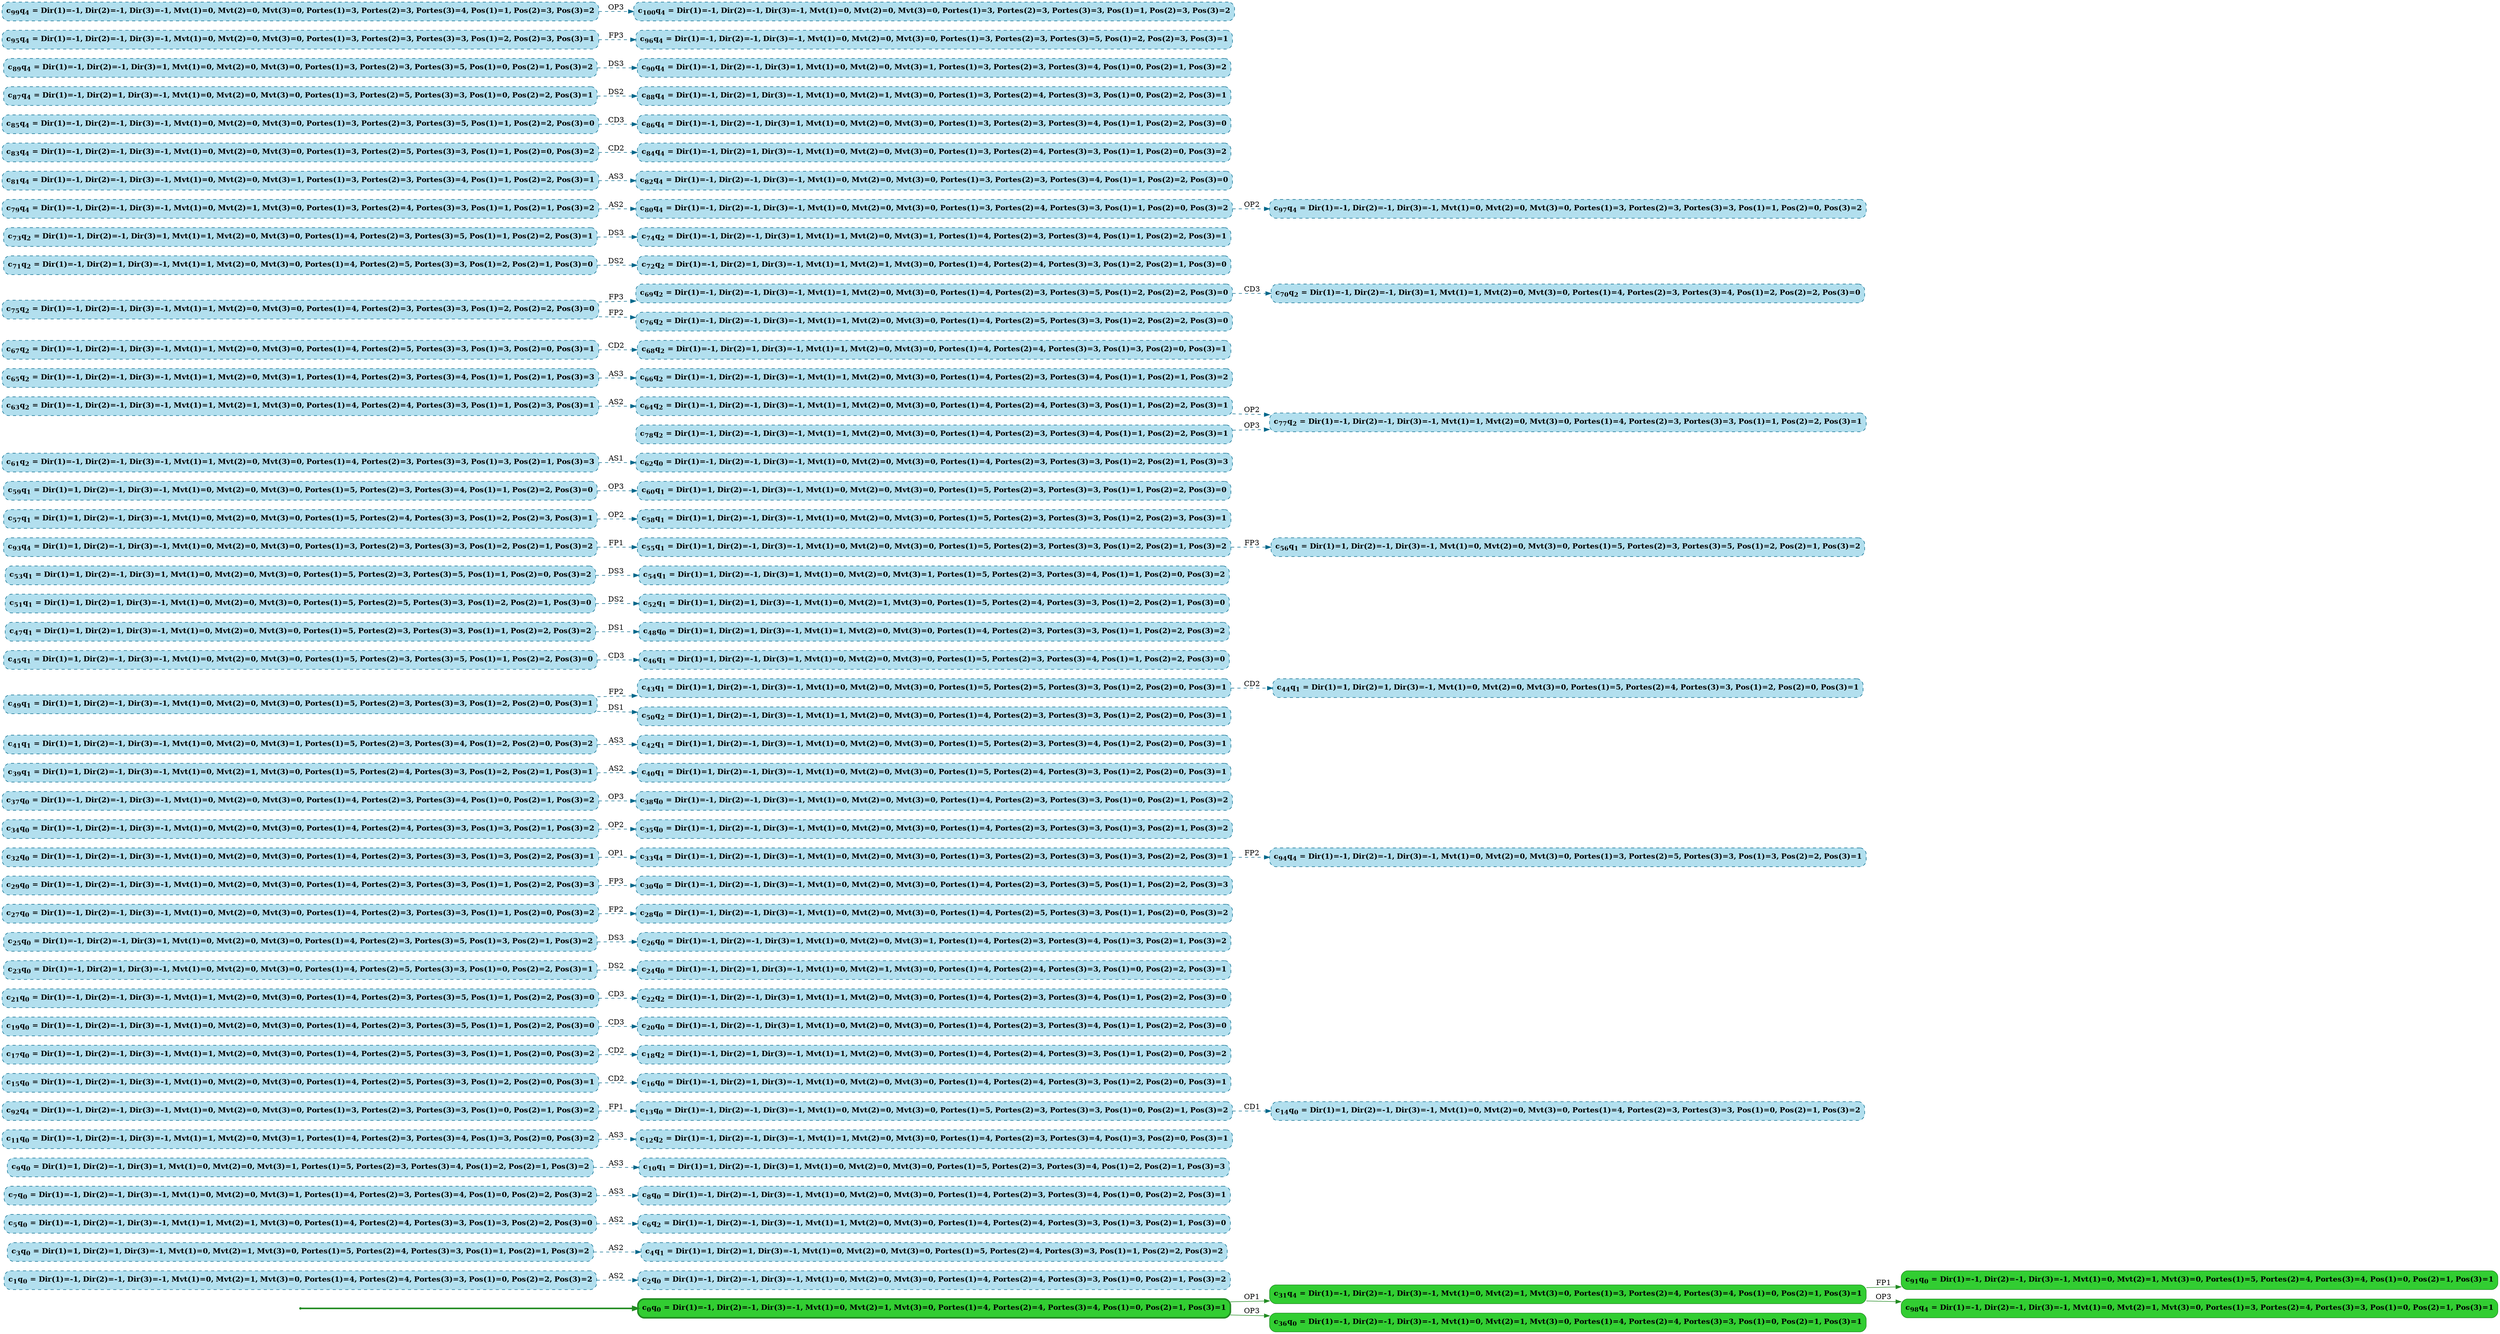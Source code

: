 digraph g {

	rankdir="LR"

	__invisible__[shape="point", color="forestgreen"]
	c0q0[label=<<b>c<sub>0</sub>q<sub>0</sub> = Dir(1)=-1, Dir(2)=-1, Dir(3)=-1, Mvt(1)=0, Mvt(2)=1, Mvt(3)=0, Portes(1)=4, Portes(2)=4, Portes(3)=4, Pos(1)=0, Pos(2)=1, Pos(3)=1</b>>, shape="box", style="rounded, filled", fillcolor="limegreen", color="forestgreen", penwidth=3] // Initial
	c31q4[label=<<b>c<sub>31</sub>q<sub>4</sub> = Dir(1)=-1, Dir(2)=-1, Dir(3)=-1, Mvt(1)=0, Mvt(2)=1, Mvt(3)=0, Portes(1)=3, Portes(2)=4, Portes(3)=4, Pos(1)=0, Pos(2)=1, Pos(3)=1</b>>, shape="box", style="rounded, filled", fillcolor="limegreen", color="forestgreen"]
	c91q0[label=<<b>c<sub>91</sub>q<sub>0</sub> = Dir(1)=-1, Dir(2)=-1, Dir(3)=-1, Mvt(1)=0, Mvt(2)=1, Mvt(3)=0, Portes(1)=5, Portes(2)=4, Portes(3)=4, Pos(1)=0, Pos(2)=1, Pos(3)=1</b>>, shape="box", style="rounded, filled", fillcolor="limegreen", color="forestgreen"]
	c98q4[label=<<b>c<sub>98</sub>q<sub>4</sub> = Dir(1)=-1, Dir(2)=-1, Dir(3)=-1, Mvt(1)=0, Mvt(2)=1, Mvt(3)=0, Portes(1)=3, Portes(2)=4, Portes(3)=3, Pos(1)=0, Pos(2)=1, Pos(3)=1</b>>, shape="box", style="rounded, filled", fillcolor="limegreen", color="forestgreen"]
	c36q0[label=<<b>c<sub>36</sub>q<sub>0</sub> = Dir(1)=-1, Dir(2)=-1, Dir(3)=-1, Mvt(1)=0, Mvt(2)=1, Mvt(3)=0, Portes(1)=4, Portes(2)=4, Portes(3)=3, Pos(1)=0, Pos(2)=1, Pos(3)=1</b>>, shape="box", style="rounded, filled", fillcolor="limegreen", color="forestgreen"]
	c1q0[label=<<b>c<sub>1</sub>q<sub>0</sub> = Dir(1)=-1, Dir(2)=-1, Dir(3)=-1, Mvt(1)=0, Mvt(2)=1, Mvt(3)=0, Portes(1)=4, Portes(2)=4, Portes(3)=3, Pos(1)=0, Pos(2)=2, Pos(3)=2</b>>, shape="box", style="rounded, filled, dashed", fillcolor="lightblue2", color="deepskyblue4"]
	c2q0[label=<<b>c<sub>2</sub>q<sub>0</sub> = Dir(1)=-1, Dir(2)=-1, Dir(3)=-1, Mvt(1)=0, Mvt(2)=0, Mvt(3)=0, Portes(1)=4, Portes(2)=4, Portes(3)=3, Pos(1)=0, Pos(2)=1, Pos(3)=2</b>>, shape="box", style="rounded, filled, dashed", fillcolor="lightblue2", color="deepskyblue4"]
	c3q0[label=<<b>c<sub>3</sub>q<sub>0</sub> = Dir(1)=1, Dir(2)=1, Dir(3)=-1, Mvt(1)=0, Mvt(2)=1, Mvt(3)=0, Portes(1)=5, Portes(2)=4, Portes(3)=3, Pos(1)=1, Pos(2)=1, Pos(3)=2</b>>, shape="box", style="rounded, filled, dashed", fillcolor="lightblue2", color="deepskyblue4"]
	c4q1[label=<<b>c<sub>4</sub>q<sub>1</sub> = Dir(1)=1, Dir(2)=1, Dir(3)=-1, Mvt(1)=0, Mvt(2)=0, Mvt(3)=0, Portes(1)=5, Portes(2)=4, Portes(3)=3, Pos(1)=1, Pos(2)=2, Pos(3)=2</b>>, shape="box", style="rounded, filled, dashed", fillcolor="lightblue2", color="deepskyblue4"]
	c5q0[label=<<b>c<sub>5</sub>q<sub>0</sub> = Dir(1)=-1, Dir(2)=-1, Dir(3)=-1, Mvt(1)=1, Mvt(2)=1, Mvt(3)=0, Portes(1)=4, Portes(2)=4, Portes(3)=3, Pos(1)=3, Pos(2)=2, Pos(3)=0</b>>, shape="box", style="rounded, filled, dashed", fillcolor="lightblue2", color="deepskyblue4"]
	c6q2[label=<<b>c<sub>6</sub>q<sub>2</sub> = Dir(1)=-1, Dir(2)=-1, Dir(3)=-1, Mvt(1)=1, Mvt(2)=0, Mvt(3)=0, Portes(1)=4, Portes(2)=4, Portes(3)=3, Pos(1)=3, Pos(2)=1, Pos(3)=0</b>>, shape="box", style="rounded, filled, dashed", fillcolor="lightblue2", color="deepskyblue4"]
	c7q0[label=<<b>c<sub>7</sub>q<sub>0</sub> = Dir(1)=-1, Dir(2)=-1, Dir(3)=-1, Mvt(1)=0, Mvt(2)=0, Mvt(3)=1, Portes(1)=4, Portes(2)=3, Portes(3)=4, Pos(1)=0, Pos(2)=2, Pos(3)=2</b>>, shape="box", style="rounded, filled, dashed", fillcolor="lightblue2", color="deepskyblue4"]
	c8q0[label=<<b>c<sub>8</sub>q<sub>0</sub> = Dir(1)=-1, Dir(2)=-1, Dir(3)=-1, Mvt(1)=0, Mvt(2)=0, Mvt(3)=0, Portes(1)=4, Portes(2)=3, Portes(3)=4, Pos(1)=0, Pos(2)=2, Pos(3)=1</b>>, shape="box", style="rounded, filled, dashed", fillcolor="lightblue2", color="deepskyblue4"]
	c9q0[label=<<b>c<sub>9</sub>q<sub>0</sub> = Dir(1)=1, Dir(2)=-1, Dir(3)=1, Mvt(1)=0, Mvt(2)=0, Mvt(3)=1, Portes(1)=5, Portes(2)=3, Portes(3)=4, Pos(1)=2, Pos(2)=1, Pos(3)=2</b>>, shape="box", style="rounded, filled, dashed", fillcolor="lightblue2", color="deepskyblue4"]
	c10q1[label=<<b>c<sub>10</sub>q<sub>1</sub> = Dir(1)=1, Dir(2)=-1, Dir(3)=1, Mvt(1)=0, Mvt(2)=0, Mvt(3)=0, Portes(1)=5, Portes(2)=3, Portes(3)=4, Pos(1)=2, Pos(2)=1, Pos(3)=3</b>>, shape="box", style="rounded, filled, dashed", fillcolor="lightblue2", color="deepskyblue4"]
	c11q0[label=<<b>c<sub>11</sub>q<sub>0</sub> = Dir(1)=-1, Dir(2)=-1, Dir(3)=-1, Mvt(1)=1, Mvt(2)=0, Mvt(3)=1, Portes(1)=4, Portes(2)=3, Portes(3)=4, Pos(1)=3, Pos(2)=0, Pos(3)=2</b>>, shape="box", style="rounded, filled, dashed", fillcolor="lightblue2", color="deepskyblue4"]
	c12q2[label=<<b>c<sub>12</sub>q<sub>2</sub> = Dir(1)=-1, Dir(2)=-1, Dir(3)=-1, Mvt(1)=1, Mvt(2)=0, Mvt(3)=0, Portes(1)=4, Portes(2)=3, Portes(3)=4, Pos(1)=3, Pos(2)=0, Pos(3)=1</b>>, shape="box", style="rounded, filled, dashed", fillcolor="lightblue2", color="deepskyblue4"]
	c13q0[label=<<b>c<sub>13</sub>q<sub>0</sub> = Dir(1)=-1, Dir(2)=-1, Dir(3)=-1, Mvt(1)=0, Mvt(2)=0, Mvt(3)=0, Portes(1)=5, Portes(2)=3, Portes(3)=3, Pos(1)=0, Pos(2)=1, Pos(3)=2</b>>, shape="box", style="rounded, filled, dashed", fillcolor="lightblue2", color="deepskyblue4"]
	c14q0[label=<<b>c<sub>14</sub>q<sub>0</sub> = Dir(1)=1, Dir(2)=-1, Dir(3)=-1, Mvt(1)=0, Mvt(2)=0, Mvt(3)=0, Portes(1)=4, Portes(2)=3, Portes(3)=3, Pos(1)=0, Pos(2)=1, Pos(3)=2</b>>, shape="box", style="rounded, filled, dashed", fillcolor="lightblue2", color="deepskyblue4"]
	c15q0[label=<<b>c<sub>15</sub>q<sub>0</sub> = Dir(1)=-1, Dir(2)=-1, Dir(3)=-1, Mvt(1)=0, Mvt(2)=0, Mvt(3)=0, Portes(1)=4, Portes(2)=5, Portes(3)=3, Pos(1)=2, Pos(2)=0, Pos(3)=1</b>>, shape="box", style="rounded, filled, dashed", fillcolor="lightblue2", color="deepskyblue4"]
	c16q0[label=<<b>c<sub>16</sub>q<sub>0</sub> = Dir(1)=-1, Dir(2)=1, Dir(3)=-1, Mvt(1)=0, Mvt(2)=0, Mvt(3)=0, Portes(1)=4, Portes(2)=4, Portes(3)=3, Pos(1)=2, Pos(2)=0, Pos(3)=1</b>>, shape="box", style="rounded, filled, dashed", fillcolor="lightblue2", color="deepskyblue4"]
	c17q0[label=<<b>c<sub>17</sub>q<sub>0</sub> = Dir(1)=-1, Dir(2)=-1, Dir(3)=-1, Mvt(1)=1, Mvt(2)=0, Mvt(3)=0, Portes(1)=4, Portes(2)=5, Portes(3)=3, Pos(1)=1, Pos(2)=0, Pos(3)=2</b>>, shape="box", style="rounded, filled, dashed", fillcolor="lightblue2", color="deepskyblue4"]
	c18q2[label=<<b>c<sub>18</sub>q<sub>2</sub> = Dir(1)=-1, Dir(2)=1, Dir(3)=-1, Mvt(1)=1, Mvt(2)=0, Mvt(3)=0, Portes(1)=4, Portes(2)=4, Portes(3)=3, Pos(1)=1, Pos(2)=0, Pos(3)=2</b>>, shape="box", style="rounded, filled, dashed", fillcolor="lightblue2", color="deepskyblue4"]
	c19q0[label=<<b>c<sub>19</sub>q<sub>0</sub> = Dir(1)=-1, Dir(2)=-1, Dir(3)=-1, Mvt(1)=0, Mvt(2)=0, Mvt(3)=0, Portes(1)=4, Portes(2)=3, Portes(3)=5, Pos(1)=1, Pos(2)=2, Pos(3)=0</b>>, shape="box", style="rounded, filled, dashed", fillcolor="lightblue2", color="deepskyblue4"]
	c20q0[label=<<b>c<sub>20</sub>q<sub>0</sub> = Dir(1)=-1, Dir(2)=-1, Dir(3)=1, Mvt(1)=0, Mvt(2)=0, Mvt(3)=0, Portes(1)=4, Portes(2)=3, Portes(3)=4, Pos(1)=1, Pos(2)=2, Pos(3)=0</b>>, shape="box", style="rounded, filled, dashed", fillcolor="lightblue2", color="deepskyblue4"]
	c21q0[label=<<b>c<sub>21</sub>q<sub>0</sub> = Dir(1)=-1, Dir(2)=-1, Dir(3)=-1, Mvt(1)=1, Mvt(2)=0, Mvt(3)=0, Portes(1)=4, Portes(2)=3, Portes(3)=5, Pos(1)=1, Pos(2)=2, Pos(3)=0</b>>, shape="box", style="rounded, filled, dashed", fillcolor="lightblue2", color="deepskyblue4"]
	c22q2[label=<<b>c<sub>22</sub>q<sub>2</sub> = Dir(1)=-1, Dir(2)=-1, Dir(3)=1, Mvt(1)=1, Mvt(2)=0, Mvt(3)=0, Portes(1)=4, Portes(2)=3, Portes(3)=4, Pos(1)=1, Pos(2)=2, Pos(3)=0</b>>, shape="box", style="rounded, filled, dashed", fillcolor="lightblue2", color="deepskyblue4"]
	c23q0[label=<<b>c<sub>23</sub>q<sub>0</sub> = Dir(1)=-1, Dir(2)=1, Dir(3)=-1, Mvt(1)=0, Mvt(2)=0, Mvt(3)=0, Portes(1)=4, Portes(2)=5, Portes(3)=3, Pos(1)=0, Pos(2)=2, Pos(3)=1</b>>, shape="box", style="rounded, filled, dashed", fillcolor="lightblue2", color="deepskyblue4"]
	c24q0[label=<<b>c<sub>24</sub>q<sub>0</sub> = Dir(1)=-1, Dir(2)=1, Dir(3)=-1, Mvt(1)=0, Mvt(2)=1, Mvt(3)=0, Portes(1)=4, Portes(2)=4, Portes(3)=3, Pos(1)=0, Pos(2)=2, Pos(3)=1</b>>, shape="box", style="rounded, filled, dashed", fillcolor="lightblue2", color="deepskyblue4"]
	c25q0[label=<<b>c<sub>25</sub>q<sub>0</sub> = Dir(1)=-1, Dir(2)=-1, Dir(3)=1, Mvt(1)=0, Mvt(2)=0, Mvt(3)=0, Portes(1)=4, Portes(2)=3, Portes(3)=5, Pos(1)=3, Pos(2)=1, Pos(3)=2</b>>, shape="box", style="rounded, filled, dashed", fillcolor="lightblue2", color="deepskyblue4"]
	c26q0[label=<<b>c<sub>26</sub>q<sub>0</sub> = Dir(1)=-1, Dir(2)=-1, Dir(3)=1, Mvt(1)=0, Mvt(2)=0, Mvt(3)=1, Portes(1)=4, Portes(2)=3, Portes(3)=4, Pos(1)=3, Pos(2)=1, Pos(3)=2</b>>, shape="box", style="rounded, filled, dashed", fillcolor="lightblue2", color="deepskyblue4"]
	c27q0[label=<<b>c<sub>27</sub>q<sub>0</sub> = Dir(1)=-1, Dir(2)=-1, Dir(3)=-1, Mvt(1)=0, Mvt(2)=0, Mvt(3)=0, Portes(1)=4, Portes(2)=3, Portes(3)=3, Pos(1)=1, Pos(2)=0, Pos(3)=2</b>>, shape="box", style="rounded, filled, dashed", fillcolor="lightblue2", color="deepskyblue4"]
	c28q0[label=<<b>c<sub>28</sub>q<sub>0</sub> = Dir(1)=-1, Dir(2)=-1, Dir(3)=-1, Mvt(1)=0, Mvt(2)=0, Mvt(3)=0, Portes(1)=4, Portes(2)=5, Portes(3)=3, Pos(1)=1, Pos(2)=0, Pos(3)=2</b>>, shape="box", style="rounded, filled, dashed", fillcolor="lightblue2", color="deepskyblue4"]
	c29q0[label=<<b>c<sub>29</sub>q<sub>0</sub> = Dir(1)=-1, Dir(2)=-1, Dir(3)=-1, Mvt(1)=0, Mvt(2)=0, Mvt(3)=0, Portes(1)=4, Portes(2)=3, Portes(3)=3, Pos(1)=1, Pos(2)=2, Pos(3)=3</b>>, shape="box", style="rounded, filled, dashed", fillcolor="lightblue2", color="deepskyblue4"]
	c30q0[label=<<b>c<sub>30</sub>q<sub>0</sub> = Dir(1)=-1, Dir(2)=-1, Dir(3)=-1, Mvt(1)=0, Mvt(2)=0, Mvt(3)=0, Portes(1)=4, Portes(2)=3, Portes(3)=5, Pos(1)=1, Pos(2)=2, Pos(3)=3</b>>, shape="box", style="rounded, filled, dashed", fillcolor="lightblue2", color="deepskyblue4"]
	c32q0[label=<<b>c<sub>32</sub>q<sub>0</sub> = Dir(1)=-1, Dir(2)=-1, Dir(3)=-1, Mvt(1)=0, Mvt(2)=0, Mvt(3)=0, Portes(1)=4, Portes(2)=3, Portes(3)=3, Pos(1)=3, Pos(2)=2, Pos(3)=1</b>>, shape="box", style="rounded, filled, dashed", fillcolor="lightblue2", color="deepskyblue4"]
	c33q4[label=<<b>c<sub>33</sub>q<sub>4</sub> = Dir(1)=-1, Dir(2)=-1, Dir(3)=-1, Mvt(1)=0, Mvt(2)=0, Mvt(3)=0, Portes(1)=3, Portes(2)=3, Portes(3)=3, Pos(1)=3, Pos(2)=2, Pos(3)=1</b>>, shape="box", style="rounded, filled, dashed", fillcolor="lightblue2", color="deepskyblue4"]
	c34q0[label=<<b>c<sub>34</sub>q<sub>0</sub> = Dir(1)=-1, Dir(2)=-1, Dir(3)=-1, Mvt(1)=0, Mvt(2)=0, Mvt(3)=0, Portes(1)=4, Portes(2)=4, Portes(3)=3, Pos(1)=3, Pos(2)=1, Pos(3)=2</b>>, shape="box", style="rounded, filled, dashed", fillcolor="lightblue2", color="deepskyblue4"]
	c35q0[label=<<b>c<sub>35</sub>q<sub>0</sub> = Dir(1)=-1, Dir(2)=-1, Dir(3)=-1, Mvt(1)=0, Mvt(2)=0, Mvt(3)=0, Portes(1)=4, Portes(2)=3, Portes(3)=3, Pos(1)=3, Pos(2)=1, Pos(3)=2</b>>, shape="box", style="rounded, filled, dashed", fillcolor="lightblue2", color="deepskyblue4"]
	c37q0[label=<<b>c<sub>37</sub>q<sub>0</sub> = Dir(1)=-1, Dir(2)=-1, Dir(3)=-1, Mvt(1)=0, Mvt(2)=0, Mvt(3)=0, Portes(1)=4, Portes(2)=3, Portes(3)=4, Pos(1)=0, Pos(2)=1, Pos(3)=2</b>>, shape="box", style="rounded, filled, dashed", fillcolor="lightblue2", color="deepskyblue4"]
	c38q0[label=<<b>c<sub>38</sub>q<sub>0</sub> = Dir(1)=-1, Dir(2)=-1, Dir(3)=-1, Mvt(1)=0, Mvt(2)=0, Mvt(3)=0, Portes(1)=4, Portes(2)=3, Portes(3)=3, Pos(1)=0, Pos(2)=1, Pos(3)=2</b>>, shape="box", style="rounded, filled, dashed", fillcolor="lightblue2", color="deepskyblue4"]
	c39q1[label=<<b>c<sub>39</sub>q<sub>1</sub> = Dir(1)=1, Dir(2)=-1, Dir(3)=-1, Mvt(1)=0, Mvt(2)=1, Mvt(3)=0, Portes(1)=5, Portes(2)=4, Portes(3)=3, Pos(1)=2, Pos(2)=1, Pos(3)=1</b>>, shape="box", style="rounded, filled, dashed", fillcolor="lightblue2", color="deepskyblue4"]
	c40q1[label=<<b>c<sub>40</sub>q<sub>1</sub> = Dir(1)=1, Dir(2)=-1, Dir(3)=-1, Mvt(1)=0, Mvt(2)=0, Mvt(3)=0, Portes(1)=5, Portes(2)=4, Portes(3)=3, Pos(1)=2, Pos(2)=0, Pos(3)=1</b>>, shape="box", style="rounded, filled, dashed", fillcolor="lightblue2", color="deepskyblue4"]
	c41q1[label=<<b>c<sub>41</sub>q<sub>1</sub> = Dir(1)=1, Dir(2)=-1, Dir(3)=-1, Mvt(1)=0, Mvt(2)=0, Mvt(3)=1, Portes(1)=5, Portes(2)=3, Portes(3)=4, Pos(1)=2, Pos(2)=0, Pos(3)=2</b>>, shape="box", style="rounded, filled, dashed", fillcolor="lightblue2", color="deepskyblue4"]
	c42q1[label=<<b>c<sub>42</sub>q<sub>1</sub> = Dir(1)=1, Dir(2)=-1, Dir(3)=-1, Mvt(1)=0, Mvt(2)=0, Mvt(3)=0, Portes(1)=5, Portes(2)=3, Portes(3)=4, Pos(1)=2, Pos(2)=0, Pos(3)=1</b>>, shape="box", style="rounded, filled, dashed", fillcolor="lightblue2", color="deepskyblue4"]
	c43q1[label=<<b>c<sub>43</sub>q<sub>1</sub> = Dir(1)=1, Dir(2)=-1, Dir(3)=-1, Mvt(1)=0, Mvt(2)=0, Mvt(3)=0, Portes(1)=5, Portes(2)=5, Portes(3)=3, Pos(1)=2, Pos(2)=0, Pos(3)=1</b>>, shape="box", style="rounded, filled, dashed", fillcolor="lightblue2", color="deepskyblue4"]
	c44q1[label=<<b>c<sub>44</sub>q<sub>1</sub> = Dir(1)=1, Dir(2)=1, Dir(3)=-1, Mvt(1)=0, Mvt(2)=0, Mvt(3)=0, Portes(1)=5, Portes(2)=4, Portes(3)=3, Pos(1)=2, Pos(2)=0, Pos(3)=1</b>>, shape="box", style="rounded, filled, dashed", fillcolor="lightblue2", color="deepskyblue4"]
	c45q1[label=<<b>c<sub>45</sub>q<sub>1</sub> = Dir(1)=1, Dir(2)=-1, Dir(3)=-1, Mvt(1)=0, Mvt(2)=0, Mvt(3)=0, Portes(1)=5, Portes(2)=3, Portes(3)=5, Pos(1)=1, Pos(2)=2, Pos(3)=0</b>>, shape="box", style="rounded, filled, dashed", fillcolor="lightblue2", color="deepskyblue4"]
	c46q1[label=<<b>c<sub>46</sub>q<sub>1</sub> = Dir(1)=1, Dir(2)=-1, Dir(3)=1, Mvt(1)=0, Mvt(2)=0, Mvt(3)=0, Portes(1)=5, Portes(2)=3, Portes(3)=4, Pos(1)=1, Pos(2)=2, Pos(3)=0</b>>, shape="box", style="rounded, filled, dashed", fillcolor="lightblue2", color="deepskyblue4"]
	c47q1[label=<<b>c<sub>47</sub>q<sub>1</sub> = Dir(1)=1, Dir(2)=1, Dir(3)=-1, Mvt(1)=0, Mvt(2)=0, Mvt(3)=0, Portes(1)=5, Portes(2)=3, Portes(3)=3, Pos(1)=1, Pos(2)=2, Pos(3)=2</b>>, shape="box", style="rounded, filled, dashed", fillcolor="lightblue2", color="deepskyblue4"]
	c48q0[label=<<b>c<sub>48</sub>q<sub>0</sub> = Dir(1)=1, Dir(2)=1, Dir(3)=-1, Mvt(1)=1, Mvt(2)=0, Mvt(3)=0, Portes(1)=4, Portes(2)=3, Portes(3)=3, Pos(1)=1, Pos(2)=2, Pos(3)=2</b>>, shape="box", style="rounded, filled, dashed", fillcolor="lightblue2", color="deepskyblue4"]
	c49q1[label=<<b>c<sub>49</sub>q<sub>1</sub> = Dir(1)=1, Dir(2)=-1, Dir(3)=-1, Mvt(1)=0, Mvt(2)=0, Mvt(3)=0, Portes(1)=5, Portes(2)=3, Portes(3)=3, Pos(1)=2, Pos(2)=0, Pos(3)=1</b>>, shape="box", style="rounded, filled, dashed", fillcolor="lightblue2", color="deepskyblue4"]
	c50q2[label=<<b>c<sub>50</sub>q<sub>2</sub> = Dir(1)=1, Dir(2)=-1, Dir(3)=-1, Mvt(1)=1, Mvt(2)=0, Mvt(3)=0, Portes(1)=4, Portes(2)=3, Portes(3)=3, Pos(1)=2, Pos(2)=0, Pos(3)=1</b>>, shape="box", style="rounded, filled, dashed", fillcolor="lightblue2", color="deepskyblue4"]
	c51q1[label=<<b>c<sub>51</sub>q<sub>1</sub> = Dir(1)=1, Dir(2)=1, Dir(3)=-1, Mvt(1)=0, Mvt(2)=0, Mvt(3)=0, Portes(1)=5, Portes(2)=5, Portes(3)=3, Pos(1)=2, Pos(2)=1, Pos(3)=0</b>>, shape="box", style="rounded, filled, dashed", fillcolor="lightblue2", color="deepskyblue4"]
	c52q1[label=<<b>c<sub>52</sub>q<sub>1</sub> = Dir(1)=1, Dir(2)=1, Dir(3)=-1, Mvt(1)=0, Mvt(2)=1, Mvt(3)=0, Portes(1)=5, Portes(2)=4, Portes(3)=3, Pos(1)=2, Pos(2)=1, Pos(3)=0</b>>, shape="box", style="rounded, filled, dashed", fillcolor="lightblue2", color="deepskyblue4"]
	c53q1[label=<<b>c<sub>53</sub>q<sub>1</sub> = Dir(1)=1, Dir(2)=-1, Dir(3)=1, Mvt(1)=0, Mvt(2)=0, Mvt(3)=0, Portes(1)=5, Portes(2)=3, Portes(3)=5, Pos(1)=1, Pos(2)=0, Pos(3)=2</b>>, shape="box", style="rounded, filled, dashed", fillcolor="lightblue2", color="deepskyblue4"]
	c54q1[label=<<b>c<sub>54</sub>q<sub>1</sub> = Dir(1)=1, Dir(2)=-1, Dir(3)=1, Mvt(1)=0, Mvt(2)=0, Mvt(3)=1, Portes(1)=5, Portes(2)=3, Portes(3)=4, Pos(1)=1, Pos(2)=0, Pos(3)=2</b>>, shape="box", style="rounded, filled, dashed", fillcolor="lightblue2", color="deepskyblue4"]
	c55q1[label=<<b>c<sub>55</sub>q<sub>1</sub> = Dir(1)=1, Dir(2)=-1, Dir(3)=-1, Mvt(1)=0, Mvt(2)=0, Mvt(3)=0, Portes(1)=5, Portes(2)=3, Portes(3)=3, Pos(1)=2, Pos(2)=1, Pos(3)=2</b>>, shape="box", style="rounded, filled, dashed", fillcolor="lightblue2", color="deepskyblue4"]
	c56q1[label=<<b>c<sub>56</sub>q<sub>1</sub> = Dir(1)=1, Dir(2)=-1, Dir(3)=-1, Mvt(1)=0, Mvt(2)=0, Mvt(3)=0, Portes(1)=5, Portes(2)=3, Portes(3)=5, Pos(1)=2, Pos(2)=1, Pos(3)=2</b>>, shape="box", style="rounded, filled, dashed", fillcolor="lightblue2", color="deepskyblue4"]
	c57q1[label=<<b>c<sub>57</sub>q<sub>1</sub> = Dir(1)=1, Dir(2)=-1, Dir(3)=-1, Mvt(1)=0, Mvt(2)=0, Mvt(3)=0, Portes(1)=5, Portes(2)=4, Portes(3)=3, Pos(1)=2, Pos(2)=3, Pos(3)=1</b>>, shape="box", style="rounded, filled, dashed", fillcolor="lightblue2", color="deepskyblue4"]
	c58q1[label=<<b>c<sub>58</sub>q<sub>1</sub> = Dir(1)=1, Dir(2)=-1, Dir(3)=-1, Mvt(1)=0, Mvt(2)=0, Mvt(3)=0, Portes(1)=5, Portes(2)=3, Portes(3)=3, Pos(1)=2, Pos(2)=3, Pos(3)=1</b>>, shape="box", style="rounded, filled, dashed", fillcolor="lightblue2", color="deepskyblue4"]
	c59q1[label=<<b>c<sub>59</sub>q<sub>1</sub> = Dir(1)=1, Dir(2)=-1, Dir(3)=-1, Mvt(1)=0, Mvt(2)=0, Mvt(3)=0, Portes(1)=5, Portes(2)=3, Portes(3)=4, Pos(1)=1, Pos(2)=2, Pos(3)=0</b>>, shape="box", style="rounded, filled, dashed", fillcolor="lightblue2", color="deepskyblue4"]
	c60q1[label=<<b>c<sub>60</sub>q<sub>1</sub> = Dir(1)=1, Dir(2)=-1, Dir(3)=-1, Mvt(1)=0, Mvt(2)=0, Mvt(3)=0, Portes(1)=5, Portes(2)=3, Portes(3)=3, Pos(1)=1, Pos(2)=2, Pos(3)=0</b>>, shape="box", style="rounded, filled, dashed", fillcolor="lightblue2", color="deepskyblue4"]
	c61q2[label=<<b>c<sub>61</sub>q<sub>2</sub> = Dir(1)=-1, Dir(2)=-1, Dir(3)=-1, Mvt(1)=1, Mvt(2)=0, Mvt(3)=0, Portes(1)=4, Portes(2)=3, Portes(3)=3, Pos(1)=3, Pos(2)=1, Pos(3)=3</b>>, shape="box", style="rounded, filled, dashed", fillcolor="lightblue2", color="deepskyblue4"]
	c62q0[label=<<b>c<sub>62</sub>q<sub>0</sub> = Dir(1)=-1, Dir(2)=-1, Dir(3)=-1, Mvt(1)=0, Mvt(2)=0, Mvt(3)=0, Portes(1)=4, Portes(2)=3, Portes(3)=3, Pos(1)=2, Pos(2)=1, Pos(3)=3</b>>, shape="box", style="rounded, filled, dashed", fillcolor="lightblue2", color="deepskyblue4"]
	c63q2[label=<<b>c<sub>63</sub>q<sub>2</sub> = Dir(1)=-1, Dir(2)=-1, Dir(3)=-1, Mvt(1)=1, Mvt(2)=1, Mvt(3)=0, Portes(1)=4, Portes(2)=4, Portes(3)=3, Pos(1)=1, Pos(2)=3, Pos(3)=1</b>>, shape="box", style="rounded, filled, dashed", fillcolor="lightblue2", color="deepskyblue4"]
	c64q2[label=<<b>c<sub>64</sub>q<sub>2</sub> = Dir(1)=-1, Dir(2)=-1, Dir(3)=-1, Mvt(1)=1, Mvt(2)=0, Mvt(3)=0, Portes(1)=4, Portes(2)=4, Portes(3)=3, Pos(1)=1, Pos(2)=2, Pos(3)=1</b>>, shape="box", style="rounded, filled, dashed", fillcolor="lightblue2", color="deepskyblue4"]
	c65q2[label=<<b>c<sub>65</sub>q<sub>2</sub> = Dir(1)=-1, Dir(2)=-1, Dir(3)=-1, Mvt(1)=1, Mvt(2)=0, Mvt(3)=1, Portes(1)=4, Portes(2)=3, Portes(3)=4, Pos(1)=1, Pos(2)=1, Pos(3)=3</b>>, shape="box", style="rounded, filled, dashed", fillcolor="lightblue2", color="deepskyblue4"]
	c66q2[label=<<b>c<sub>66</sub>q<sub>2</sub> = Dir(1)=-1, Dir(2)=-1, Dir(3)=-1, Mvt(1)=1, Mvt(2)=0, Mvt(3)=0, Portes(1)=4, Portes(2)=3, Portes(3)=4, Pos(1)=1, Pos(2)=1, Pos(3)=2</b>>, shape="box", style="rounded, filled, dashed", fillcolor="lightblue2", color="deepskyblue4"]
	c67q2[label=<<b>c<sub>67</sub>q<sub>2</sub> = Dir(1)=-1, Dir(2)=-1, Dir(3)=-1, Mvt(1)=1, Mvt(2)=0, Mvt(3)=0, Portes(1)=4, Portes(2)=5, Portes(3)=3, Pos(1)=3, Pos(2)=0, Pos(3)=1</b>>, shape="box", style="rounded, filled, dashed", fillcolor="lightblue2", color="deepskyblue4"]
	c68q2[label=<<b>c<sub>68</sub>q<sub>2</sub> = Dir(1)=-1, Dir(2)=1, Dir(3)=-1, Mvt(1)=1, Mvt(2)=0, Mvt(3)=0, Portes(1)=4, Portes(2)=4, Portes(3)=3, Pos(1)=3, Pos(2)=0, Pos(3)=1</b>>, shape="box", style="rounded, filled, dashed", fillcolor="lightblue2", color="deepskyblue4"]
	c69q2[label=<<b>c<sub>69</sub>q<sub>2</sub> = Dir(1)=-1, Dir(2)=-1, Dir(3)=-1, Mvt(1)=1, Mvt(2)=0, Mvt(3)=0, Portes(1)=4, Portes(2)=3, Portes(3)=5, Pos(1)=2, Pos(2)=2, Pos(3)=0</b>>, shape="box", style="rounded, filled, dashed", fillcolor="lightblue2", color="deepskyblue4"]
	c70q2[label=<<b>c<sub>70</sub>q<sub>2</sub> = Dir(1)=-1, Dir(2)=-1, Dir(3)=1, Mvt(1)=1, Mvt(2)=0, Mvt(3)=0, Portes(1)=4, Portes(2)=3, Portes(3)=4, Pos(1)=2, Pos(2)=2, Pos(3)=0</b>>, shape="box", style="rounded, filled, dashed", fillcolor="lightblue2", color="deepskyblue4"]
	c71q2[label=<<b>c<sub>71</sub>q<sub>2</sub> = Dir(1)=-1, Dir(2)=1, Dir(3)=-1, Mvt(1)=1, Mvt(2)=0, Mvt(3)=0, Portes(1)=4, Portes(2)=5, Portes(3)=3, Pos(1)=2, Pos(2)=1, Pos(3)=0</b>>, shape="box", style="rounded, filled, dashed", fillcolor="lightblue2", color="deepskyblue4"]
	c72q2[label=<<b>c<sub>72</sub>q<sub>2</sub> = Dir(1)=-1, Dir(2)=1, Dir(3)=-1, Mvt(1)=1, Mvt(2)=1, Mvt(3)=0, Portes(1)=4, Portes(2)=4, Portes(3)=3, Pos(1)=2, Pos(2)=1, Pos(3)=0</b>>, shape="box", style="rounded, filled, dashed", fillcolor="lightblue2", color="deepskyblue4"]
	c73q2[label=<<b>c<sub>73</sub>q<sub>2</sub> = Dir(1)=-1, Dir(2)=-1, Dir(3)=1, Mvt(1)=1, Mvt(2)=0, Mvt(3)=0, Portes(1)=4, Portes(2)=3, Portes(3)=5, Pos(1)=1, Pos(2)=2, Pos(3)=1</b>>, shape="box", style="rounded, filled, dashed", fillcolor="lightblue2", color="deepskyblue4"]
	c74q2[label=<<b>c<sub>74</sub>q<sub>2</sub> = Dir(1)=-1, Dir(2)=-1, Dir(3)=1, Mvt(1)=1, Mvt(2)=0, Mvt(3)=1, Portes(1)=4, Portes(2)=3, Portes(3)=4, Pos(1)=1, Pos(2)=2, Pos(3)=1</b>>, shape="box", style="rounded, filled, dashed", fillcolor="lightblue2", color="deepskyblue4"]
	c75q2[label=<<b>c<sub>75</sub>q<sub>2</sub> = Dir(1)=-1, Dir(2)=-1, Dir(3)=-1, Mvt(1)=1, Mvt(2)=0, Mvt(3)=0, Portes(1)=4, Portes(2)=3, Portes(3)=3, Pos(1)=2, Pos(2)=2, Pos(3)=0</b>>, shape="box", style="rounded, filled, dashed", fillcolor="lightblue2", color="deepskyblue4"]
	c76q2[label=<<b>c<sub>76</sub>q<sub>2</sub> = Dir(1)=-1, Dir(2)=-1, Dir(3)=-1, Mvt(1)=1, Mvt(2)=0, Mvt(3)=0, Portes(1)=4, Portes(2)=5, Portes(3)=3, Pos(1)=2, Pos(2)=2, Pos(3)=0</b>>, shape="box", style="rounded, filled, dashed", fillcolor="lightblue2", color="deepskyblue4"]
	c77q2[label=<<b>c<sub>77</sub>q<sub>2</sub> = Dir(1)=-1, Dir(2)=-1, Dir(3)=-1, Mvt(1)=1, Mvt(2)=0, Mvt(3)=0, Portes(1)=4, Portes(2)=3, Portes(3)=3, Pos(1)=1, Pos(2)=2, Pos(3)=1</b>>, shape="box", style="rounded, filled, dashed", fillcolor="lightblue2", color="deepskyblue4"]
	c78q2[label=<<b>c<sub>78</sub>q<sub>2</sub> = Dir(1)=-1, Dir(2)=-1, Dir(3)=-1, Mvt(1)=1, Mvt(2)=0, Mvt(3)=0, Portes(1)=4, Portes(2)=3, Portes(3)=4, Pos(1)=1, Pos(2)=2, Pos(3)=1</b>>, shape="box", style="rounded, filled, dashed", fillcolor="lightblue2", color="deepskyblue4"]
	c79q4[label=<<b>c<sub>79</sub>q<sub>4</sub> = Dir(1)=-1, Dir(2)=-1, Dir(3)=-1, Mvt(1)=0, Mvt(2)=1, Mvt(3)=0, Portes(1)=3, Portes(2)=4, Portes(3)=3, Pos(1)=1, Pos(2)=1, Pos(3)=2</b>>, shape="box", style="rounded, filled, dashed", fillcolor="lightblue2", color="deepskyblue4"]
	c80q4[label=<<b>c<sub>80</sub>q<sub>4</sub> = Dir(1)=-1, Dir(2)=-1, Dir(3)=-1, Mvt(1)=0, Mvt(2)=0, Mvt(3)=0, Portes(1)=3, Portes(2)=4, Portes(3)=3, Pos(1)=1, Pos(2)=0, Pos(3)=2</b>>, shape="box", style="rounded, filled, dashed", fillcolor="lightblue2", color="deepskyblue4"]
	c81q4[label=<<b>c<sub>81</sub>q<sub>4</sub> = Dir(1)=-1, Dir(2)=-1, Dir(3)=-1, Mvt(1)=0, Mvt(2)=0, Mvt(3)=1, Portes(1)=3, Portes(2)=3, Portes(3)=4, Pos(1)=1, Pos(2)=2, Pos(3)=1</b>>, shape="box", style="rounded, filled, dashed", fillcolor="lightblue2", color="deepskyblue4"]
	c82q4[label=<<b>c<sub>82</sub>q<sub>4</sub> = Dir(1)=-1, Dir(2)=-1, Dir(3)=-1, Mvt(1)=0, Mvt(2)=0, Mvt(3)=0, Portes(1)=3, Portes(2)=3, Portes(3)=4, Pos(1)=1, Pos(2)=2, Pos(3)=0</b>>, shape="box", style="rounded, filled, dashed", fillcolor="lightblue2", color="deepskyblue4"]
	c83q4[label=<<b>c<sub>83</sub>q<sub>4</sub> = Dir(1)=-1, Dir(2)=-1, Dir(3)=-1, Mvt(1)=0, Mvt(2)=0, Mvt(3)=0, Portes(1)=3, Portes(2)=5, Portes(3)=3, Pos(1)=1, Pos(2)=0, Pos(3)=2</b>>, shape="box", style="rounded, filled, dashed", fillcolor="lightblue2", color="deepskyblue4"]
	c84q4[label=<<b>c<sub>84</sub>q<sub>4</sub> = Dir(1)=-1, Dir(2)=1, Dir(3)=-1, Mvt(1)=0, Mvt(2)=0, Mvt(3)=0, Portes(1)=3, Portes(2)=4, Portes(3)=3, Pos(1)=1, Pos(2)=0, Pos(3)=2</b>>, shape="box", style="rounded, filled, dashed", fillcolor="lightblue2", color="deepskyblue4"]
	c85q4[label=<<b>c<sub>85</sub>q<sub>4</sub> = Dir(1)=-1, Dir(2)=-1, Dir(3)=-1, Mvt(1)=0, Mvt(2)=0, Mvt(3)=0, Portes(1)=3, Portes(2)=3, Portes(3)=5, Pos(1)=1, Pos(2)=2, Pos(3)=0</b>>, shape="box", style="rounded, filled, dashed", fillcolor="lightblue2", color="deepskyblue4"]
	c86q4[label=<<b>c<sub>86</sub>q<sub>4</sub> = Dir(1)=-1, Dir(2)=-1, Dir(3)=1, Mvt(1)=0, Mvt(2)=0, Mvt(3)=0, Portes(1)=3, Portes(2)=3, Portes(3)=4, Pos(1)=1, Pos(2)=2, Pos(3)=0</b>>, shape="box", style="rounded, filled, dashed", fillcolor="lightblue2", color="deepskyblue4"]
	c87q4[label=<<b>c<sub>87</sub>q<sub>4</sub> = Dir(1)=-1, Dir(2)=1, Dir(3)=-1, Mvt(1)=0, Mvt(2)=0, Mvt(3)=0, Portes(1)=3, Portes(2)=5, Portes(3)=3, Pos(1)=0, Pos(2)=2, Pos(3)=1</b>>, shape="box", style="rounded, filled, dashed", fillcolor="lightblue2", color="deepskyblue4"]
	c88q4[label=<<b>c<sub>88</sub>q<sub>4</sub> = Dir(1)=-1, Dir(2)=1, Dir(3)=-1, Mvt(1)=0, Mvt(2)=1, Mvt(3)=0, Portes(1)=3, Portes(2)=4, Portes(3)=3, Pos(1)=0, Pos(2)=2, Pos(3)=1</b>>, shape="box", style="rounded, filled, dashed", fillcolor="lightblue2", color="deepskyblue4"]
	c89q4[label=<<b>c<sub>89</sub>q<sub>4</sub> = Dir(1)=-1, Dir(2)=-1, Dir(3)=1, Mvt(1)=0, Mvt(2)=0, Mvt(3)=0, Portes(1)=3, Portes(2)=3, Portes(3)=5, Pos(1)=0, Pos(2)=1, Pos(3)=2</b>>, shape="box", style="rounded, filled, dashed", fillcolor="lightblue2", color="deepskyblue4"]
	c90q4[label=<<b>c<sub>90</sub>q<sub>4</sub> = Dir(1)=-1, Dir(2)=-1, Dir(3)=1, Mvt(1)=0, Mvt(2)=0, Mvt(3)=1, Portes(1)=3, Portes(2)=3, Portes(3)=4, Pos(1)=0, Pos(2)=1, Pos(3)=2</b>>, shape="box", style="rounded, filled, dashed", fillcolor="lightblue2", color="deepskyblue4"]
	c92q4[label=<<b>c<sub>92</sub>q<sub>4</sub> = Dir(1)=-1, Dir(2)=-1, Dir(3)=-1, Mvt(1)=0, Mvt(2)=0, Mvt(3)=0, Portes(1)=3, Portes(2)=3, Portes(3)=3, Pos(1)=0, Pos(2)=1, Pos(3)=2</b>>, shape="box", style="rounded, filled, dashed", fillcolor="lightblue2", color="deepskyblue4"]
	c93q4[label=<<b>c<sub>93</sub>q<sub>4</sub> = Dir(1)=1, Dir(2)=-1, Dir(3)=-1, Mvt(1)=0, Mvt(2)=0, Mvt(3)=0, Portes(1)=3, Portes(2)=3, Portes(3)=3, Pos(1)=2, Pos(2)=1, Pos(3)=2</b>>, shape="box", style="rounded, filled, dashed", fillcolor="lightblue2", color="deepskyblue4"]
	c94q4[label=<<b>c<sub>94</sub>q<sub>4</sub> = Dir(1)=-1, Dir(2)=-1, Dir(3)=-1, Mvt(1)=0, Mvt(2)=0, Mvt(3)=0, Portes(1)=3, Portes(2)=5, Portes(3)=3, Pos(1)=3, Pos(2)=2, Pos(3)=1</b>>, shape="box", style="rounded, filled, dashed", fillcolor="lightblue2", color="deepskyblue4"]
	c95q4[label=<<b>c<sub>95</sub>q<sub>4</sub> = Dir(1)=-1, Dir(2)=-1, Dir(3)=-1, Mvt(1)=0, Mvt(2)=0, Mvt(3)=0, Portes(1)=3, Portes(2)=3, Portes(3)=3, Pos(1)=2, Pos(2)=3, Pos(3)=1</b>>, shape="box", style="rounded, filled, dashed", fillcolor="lightblue2", color="deepskyblue4"]
	c96q4[label=<<b>c<sub>96</sub>q<sub>4</sub> = Dir(1)=-1, Dir(2)=-1, Dir(3)=-1, Mvt(1)=0, Mvt(2)=0, Mvt(3)=0, Portes(1)=3, Portes(2)=3, Portes(3)=5, Pos(1)=2, Pos(2)=3, Pos(3)=1</b>>, shape="box", style="rounded, filled, dashed", fillcolor="lightblue2", color="deepskyblue4"]
	c97q4[label=<<b>c<sub>97</sub>q<sub>4</sub> = Dir(1)=-1, Dir(2)=-1, Dir(3)=-1, Mvt(1)=0, Mvt(2)=0, Mvt(3)=0, Portes(1)=3, Portes(2)=3, Portes(3)=3, Pos(1)=1, Pos(2)=0, Pos(3)=2</b>>, shape="box", style="rounded, filled, dashed", fillcolor="lightblue2", color="deepskyblue4"]
	c99q4[label=<<b>c<sub>99</sub>q<sub>4</sub> = Dir(1)=-1, Dir(2)=-1, Dir(3)=-1, Mvt(1)=0, Mvt(2)=0, Mvt(3)=0, Portes(1)=3, Portes(2)=3, Portes(3)=4, Pos(1)=1, Pos(2)=3, Pos(3)=2</b>>, shape="box", style="rounded, filled, dashed", fillcolor="lightblue2", color="deepskyblue4"]
	c100q4[label=<<b>c<sub>100</sub>q<sub>4</sub> = Dir(1)=-1, Dir(2)=-1, Dir(3)=-1, Mvt(1)=0, Mvt(2)=0, Mvt(3)=0, Portes(1)=3, Portes(2)=3, Portes(3)=3, Pos(1)=1, Pos(2)=3, Pos(3)=2</b>>, shape="box", style="rounded, filled, dashed", fillcolor="lightblue2", color="deepskyblue4"]

	__invisible__ -> c0q0[penwidth=3, color="forestgreen"]
	c0q0 -> c31q4[label=<OP1>, color="forestgreen"]
	c31q4 -> c91q0[label=<FP1>, color="forestgreen"]
	c31q4 -> c98q4[label=<OP3>, color="forestgreen"]
	c0q0 -> c36q0[label=<OP3>, color="forestgreen"]
	c1q0 -> c2q0[label=<AS2>, color="deepskyblue4", style="dashed"]
	c3q0 -> c4q1[label=<AS2>, color="deepskyblue4", style="dashed"]
	c5q0 -> c6q2[label=<AS2>, color="deepskyblue4", style="dashed"]
	c7q0 -> c8q0[label=<AS3>, color="deepskyblue4", style="dashed"]
	c9q0 -> c10q1[label=<AS3>, color="deepskyblue4", style="dashed"]
	c11q0 -> c12q2[label=<AS3>, color="deepskyblue4", style="dashed"]
	c13q0 -> c14q0[label=<CD1>, color="deepskyblue4", style="dashed"]
	c15q0 -> c16q0[label=<CD2>, color="deepskyblue4", style="dashed"]
	c17q0 -> c18q2[label=<CD2>, color="deepskyblue4", style="dashed"]
	c19q0 -> c20q0[label=<CD3>, color="deepskyblue4", style="dashed"]
	c21q0 -> c22q2[label=<CD3>, color="deepskyblue4", style="dashed"]
	c23q0 -> c24q0[label=<DS2>, color="deepskyblue4", style="dashed"]
	c25q0 -> c26q0[label=<DS3>, color="deepskyblue4", style="dashed"]
	c27q0 -> c28q0[label=<FP2>, color="deepskyblue4", style="dashed"]
	c29q0 -> c30q0[label=<FP3>, color="deepskyblue4", style="dashed"]
	c32q0 -> c33q4[label=<OP1>, color="deepskyblue4", style="dashed"]
	c34q0 -> c35q0[label=<OP2>, color="deepskyblue4", style="dashed"]
	c37q0 -> c38q0[label=<OP3>, color="deepskyblue4", style="dashed"]
	c39q1 -> c40q1[label=<AS2>, color="deepskyblue4", style="dashed"]
	c41q1 -> c42q1[label=<AS3>, color="deepskyblue4", style="dashed"]
	c43q1 -> c44q1[label=<CD2>, color="deepskyblue4", style="dashed"]
	c45q1 -> c46q1[label=<CD3>, color="deepskyblue4", style="dashed"]
	c47q1 -> c48q0[label=<DS1>, color="deepskyblue4", style="dashed"]
	c49q1 -> c50q2[label=<DS1>, color="deepskyblue4", style="dashed"]
	c51q1 -> c52q1[label=<DS2>, color="deepskyblue4", style="dashed"]
	c53q1 -> c54q1[label=<DS3>, color="deepskyblue4", style="dashed"]
	c49q1 -> c43q1[label=<FP2>, color="deepskyblue4", style="dashed"]
	c55q1 -> c56q1[label=<FP3>, color="deepskyblue4", style="dashed"]
	c57q1 -> c58q1[label=<OP2>, color="deepskyblue4", style="dashed"]
	c59q1 -> c60q1[label=<OP3>, color="deepskyblue4", style="dashed"]
	c61q2 -> c62q0[label=<AS1>, color="deepskyblue4", style="dashed"]
	c63q2 -> c64q2[label=<AS2>, color="deepskyblue4", style="dashed"]
	c65q2 -> c66q2[label=<AS3>, color="deepskyblue4", style="dashed"]
	c67q2 -> c68q2[label=<CD2>, color="deepskyblue4", style="dashed"]
	c69q2 -> c70q2[label=<CD3>, color="deepskyblue4", style="dashed"]
	c71q2 -> c72q2[label=<DS2>, color="deepskyblue4", style="dashed"]
	c73q2 -> c74q2[label=<DS3>, color="deepskyblue4", style="dashed"]
	c75q2 -> c76q2[label=<FP2>, color="deepskyblue4", style="dashed"]
	c75q2 -> c69q2[label=<FP3>, color="deepskyblue4", style="dashed"]
	c64q2 -> c77q2[label=<OP2>, color="deepskyblue4", style="dashed"]
	c78q2 -> c77q2[label=<OP3>, color="deepskyblue4", style="dashed"]
	c79q4 -> c80q4[label=<AS2>, color="deepskyblue4", style="dashed"]
	c81q4 -> c82q4[label=<AS3>, color="deepskyblue4", style="dashed"]
	c83q4 -> c84q4[label=<CD2>, color="deepskyblue4", style="dashed"]
	c85q4 -> c86q4[label=<CD3>, color="deepskyblue4", style="dashed"]
	c87q4 -> c88q4[label=<DS2>, color="deepskyblue4", style="dashed"]
	c89q4 -> c90q4[label=<DS3>, color="deepskyblue4", style="dashed"]
	c92q4 -> c13q0[label=<FP1>, color="deepskyblue4", style="dashed"]
	c93q4 -> c55q1[label=<FP1>, color="deepskyblue4", style="dashed"]
	c33q4 -> c94q4[label=<FP2>, color="deepskyblue4", style="dashed"]
	c95q4 -> c96q4[label=<FP3>, color="deepskyblue4", style="dashed"]
	c80q4 -> c97q4[label=<OP2>, color="deepskyblue4", style="dashed"]
	c99q4 -> c100q4[label=<OP3>, color="deepskyblue4", style="dashed"]

}
